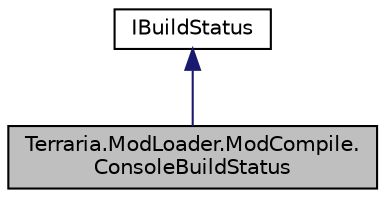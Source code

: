 digraph "Terraria.ModLoader.ModCompile.ConsoleBuildStatus"
{
  edge [fontname="Helvetica",fontsize="10",labelfontname="Helvetica",labelfontsize="10"];
  node [fontname="Helvetica",fontsize="10",shape=record];
  Node2 [label="Terraria.ModLoader.ModCompile.\lConsoleBuildStatus",height=0.2,width=0.4,color="black", fillcolor="grey75", style="filled", fontcolor="black"];
  Node3 -> Node2 [dir="back",color="midnightblue",fontsize="10",style="solid",fontname="Helvetica"];
  Node3 [label="IBuildStatus",height=0.2,width=0.4,color="black", fillcolor="white", style="filled",URL="$interface_terraria_1_1_mod_loader_1_1_mod_compile_1_1_i_build_status.html"];
}
